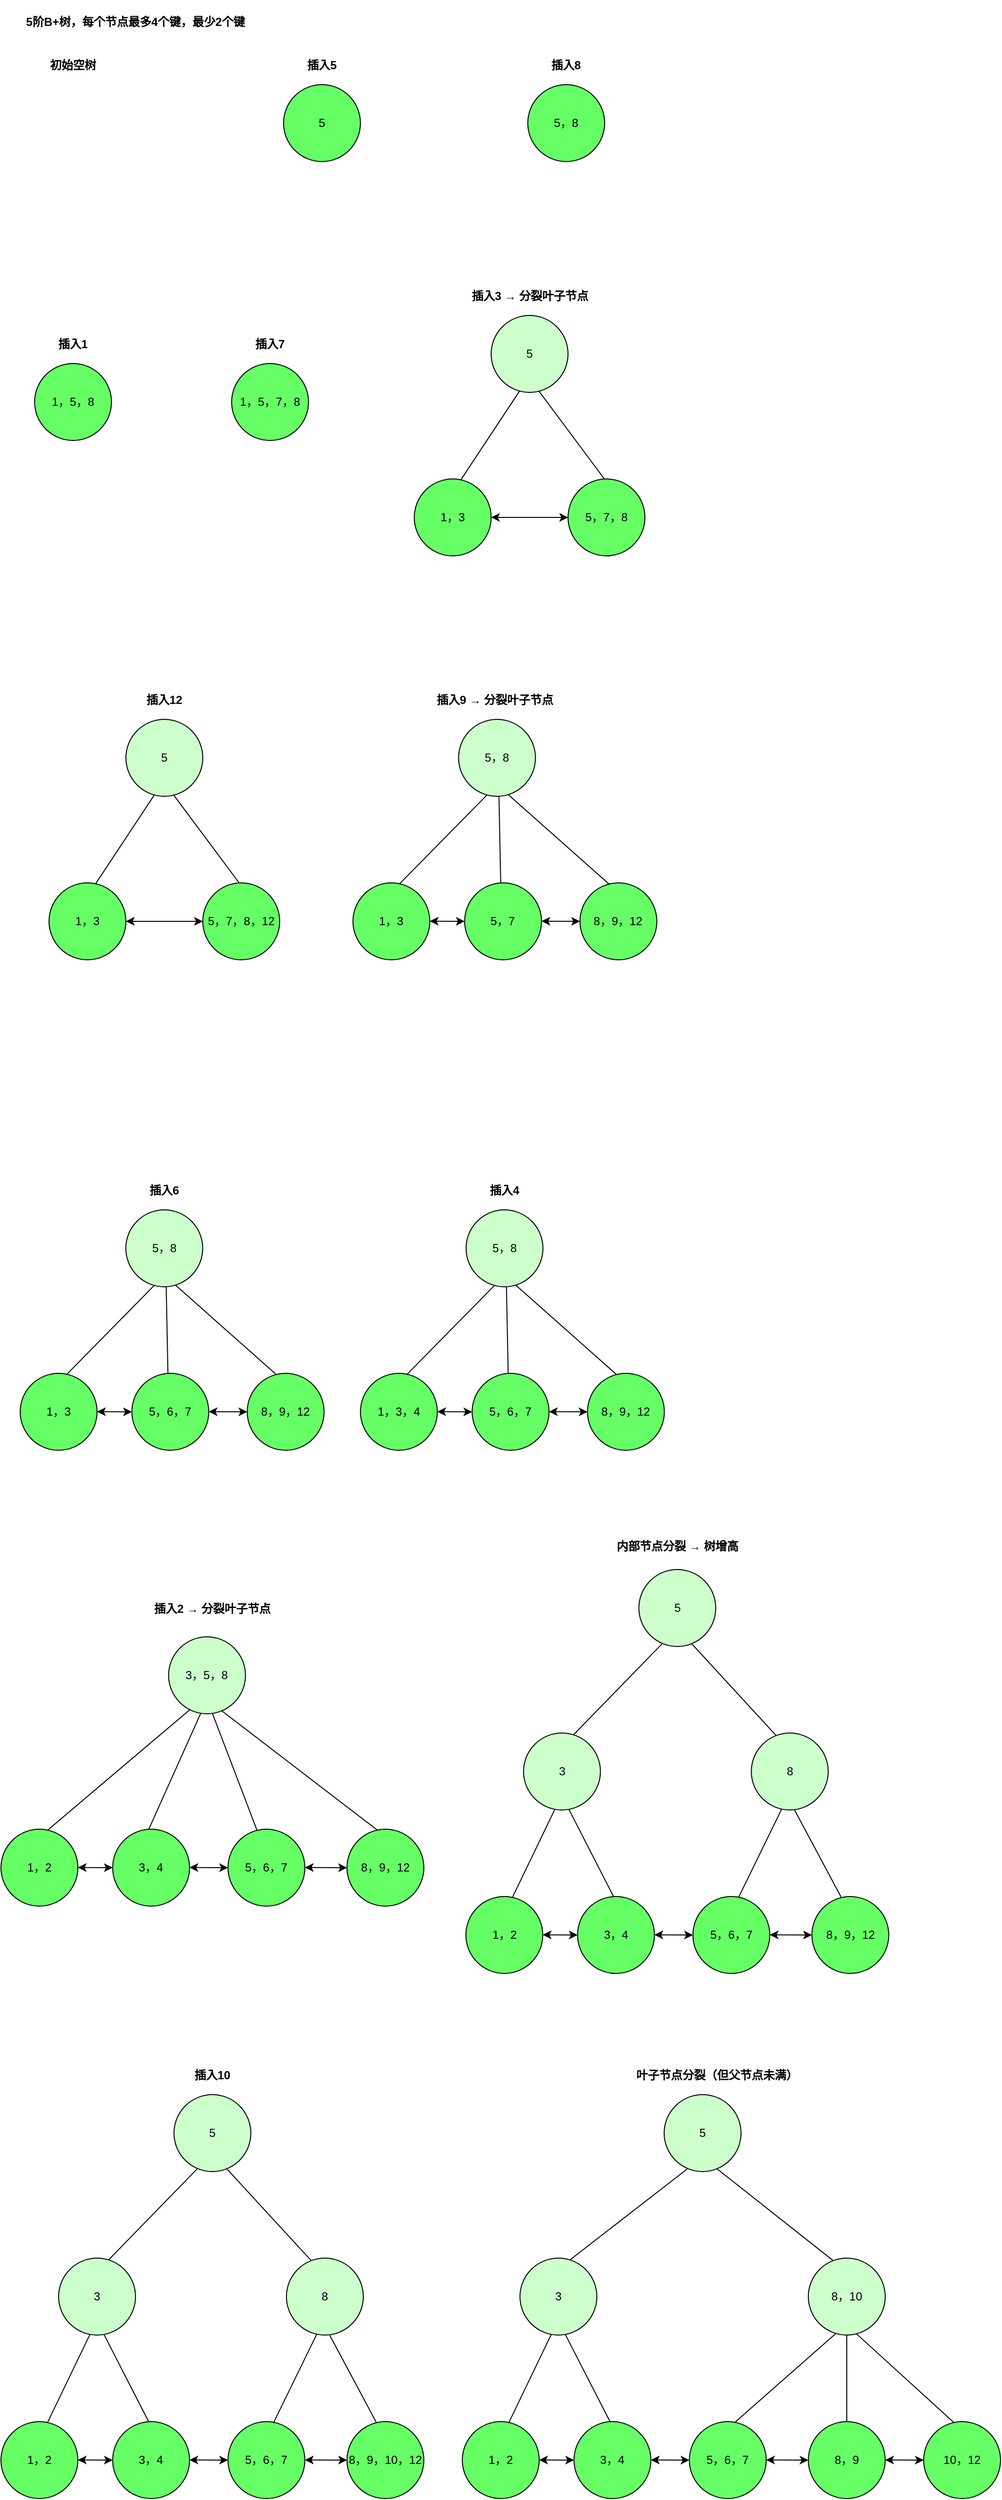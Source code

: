<mxfile version="28.0.6">
  <diagram name="第 1 页" id="fIbPTTzMzk3BGhx-KFtS">
    <mxGraphModel dx="1206" dy="526" grid="1" gridSize="10" guides="1" tooltips="1" connect="1" arrows="1" fold="1" page="1" pageScale="1" pageWidth="827" pageHeight="1169" math="0" shadow="0">
      <root>
        <mxCell id="0" />
        <mxCell id="1" parent="0" />
        <mxCell id="8vCnK32GKlkzvUL6mrDK-2" style="edgeStyle=orthogonalEdgeStyle;rounded=0;orthogonalLoop=1;jettySize=auto;html=1;exitX=0.5;exitY=1;exitDx=0;exitDy=0;" parent="1" edge="1">
          <mxGeometry relative="1" as="geometry">
            <mxPoint x="255.75" y="60" as="sourcePoint" />
            <mxPoint x="255.75" y="60" as="targetPoint" />
          </mxGeometry>
        </mxCell>
        <mxCell id="ps8bgpGyB-CreJivMz2w-1" value="&lt;b&gt;5阶B+树，每个节点最多4个键，最少2个键&lt;/b&gt;" style="text;strokeColor=none;align=center;fillColor=none;html=1;verticalAlign=middle;whiteSpace=wrap;rounded=0;" vertex="1" parent="1">
          <mxGeometry x="80" y="60" width="240" height="30" as="geometry" />
        </mxCell>
        <mxCell id="ps8bgpGyB-CreJivMz2w-24" value="1，5，7，8" style="ellipse;whiteSpace=wrap;html=1;aspect=fixed;fillColor=#66FF66;" vertex="1" parent="1">
          <mxGeometry x="300" y="430" width="80" height="80" as="geometry" />
        </mxCell>
        <mxCell id="ps8bgpGyB-CreJivMz2w-25" value="5" style="ellipse;whiteSpace=wrap;html=1;aspect=fixed;fillColor=#66FF66;" vertex="1" parent="1">
          <mxGeometry x="354" y="140" width="80" height="80" as="geometry" />
        </mxCell>
        <mxCell id="ps8bgpGyB-CreJivMz2w-26" value="5，8" style="ellipse;whiteSpace=wrap;html=1;aspect=fixed;fillColor=#66FF66;" vertex="1" parent="1">
          <mxGeometry x="608.11" y="140" width="80" height="80" as="geometry" />
        </mxCell>
        <mxCell id="ps8bgpGyB-CreJivMz2w-27" value="1，5，8" style="ellipse;whiteSpace=wrap;html=1;aspect=fixed;fillColor=#66FF66;" vertex="1" parent="1">
          <mxGeometry x="95" y="430" width="80" height="80" as="geometry" />
        </mxCell>
        <mxCell id="ps8bgpGyB-CreJivMz2w-36" value="" style="group" vertex="1" connectable="0" parent="1">
          <mxGeometry x="490" y="380" width="240" height="250" as="geometry" />
        </mxCell>
        <mxCell id="ps8bgpGyB-CreJivMz2w-30" value="5" style="ellipse;whiteSpace=wrap;html=1;aspect=fixed;fillColor=#CCFFCC;" vertex="1" parent="ps8bgpGyB-CreJivMz2w-36">
          <mxGeometry x="80" width="80" height="80" as="geometry" />
        </mxCell>
        <mxCell id="ps8bgpGyB-CreJivMz2w-31" value="1，3" style="ellipse;whiteSpace=wrap;html=1;aspect=fixed;fillColor=#66FF66;" vertex="1" parent="ps8bgpGyB-CreJivMz2w-36">
          <mxGeometry y="170" width="80" height="80" as="geometry" />
        </mxCell>
        <mxCell id="ps8bgpGyB-CreJivMz2w-32" value="5，7，8" style="ellipse;whiteSpace=wrap;html=1;aspect=fixed;fillColor=#66FF66;" vertex="1" parent="ps8bgpGyB-CreJivMz2w-36">
          <mxGeometry x="160" y="170" width="80" height="80" as="geometry" />
        </mxCell>
        <mxCell id="ps8bgpGyB-CreJivMz2w-33" value="" style="endArrow=none;html=1;rounded=0;entryX=0.37;entryY=0.982;entryDx=0;entryDy=0;entryPerimeter=0;exitX=0.604;exitY=0.015;exitDx=0;exitDy=0;exitPerimeter=0;" edge="1" parent="ps8bgpGyB-CreJivMz2w-36" source="ps8bgpGyB-CreJivMz2w-31" target="ps8bgpGyB-CreJivMz2w-30">
          <mxGeometry width="50" height="50" relative="1" as="geometry">
            <mxPoint x="70" y="170" as="sourcePoint" />
            <mxPoint x="118" y="78" as="targetPoint" />
          </mxGeometry>
        </mxCell>
        <mxCell id="ps8bgpGyB-CreJivMz2w-34" value="" style="endArrow=none;html=1;rounded=0;exitX=0.47;exitY=-0.003;exitDx=0;exitDy=0;entryX=0.619;entryY=0.98;entryDx=0;entryDy=0;entryPerimeter=0;exitPerimeter=0;" edge="1" parent="ps8bgpGyB-CreJivMz2w-36" source="ps8bgpGyB-CreJivMz2w-32" target="ps8bgpGyB-CreJivMz2w-30">
          <mxGeometry width="50" height="50" relative="1" as="geometry">
            <mxPoint x="190" y="169" as="sourcePoint" />
            <mxPoint x="140" y="80" as="targetPoint" />
          </mxGeometry>
        </mxCell>
        <mxCell id="ps8bgpGyB-CreJivMz2w-35" value="" style="endArrow=classic;startArrow=classic;html=1;rounded=0;exitX=1;exitY=0.5;exitDx=0;exitDy=0;entryX=0;entryY=0.5;entryDx=0;entryDy=0;" edge="1" parent="ps8bgpGyB-CreJivMz2w-36" source="ps8bgpGyB-CreJivMz2w-31" target="ps8bgpGyB-CreJivMz2w-32">
          <mxGeometry width="50" height="50" relative="1" as="geometry">
            <mxPoint x="100" y="210" as="sourcePoint" />
            <mxPoint x="150" y="210" as="targetPoint" />
          </mxGeometry>
        </mxCell>
        <mxCell id="ps8bgpGyB-CreJivMz2w-38" value="&lt;b&gt;插入3 → 分裂叶子节点&lt;/b&gt;" style="text;strokeColor=none;align=center;fillColor=none;html=1;verticalAlign=middle;whiteSpace=wrap;rounded=0;" vertex="1" parent="1">
          <mxGeometry x="543.7" y="350" width="132.59" height="20" as="geometry" />
        </mxCell>
        <mxCell id="ps8bgpGyB-CreJivMz2w-39" value="&lt;b&gt;插入7&lt;/b&gt;" style="text;strokeColor=none;align=center;fillColor=none;html=1;verticalAlign=middle;whiteSpace=wrap;rounded=0;" vertex="1" parent="1">
          <mxGeometry x="320" y="400" width="40" height="20" as="geometry" />
        </mxCell>
        <mxCell id="ps8bgpGyB-CreJivMz2w-40" value="&lt;b&gt;插入1&lt;/b&gt;" style="text;strokeColor=none;align=center;fillColor=none;html=1;verticalAlign=middle;whiteSpace=wrap;rounded=0;" vertex="1" parent="1">
          <mxGeometry x="115" y="400" width="40" height="20" as="geometry" />
        </mxCell>
        <mxCell id="ps8bgpGyB-CreJivMz2w-41" value="&lt;b&gt;插入8&lt;/b&gt;" style="text;strokeColor=none;align=center;fillColor=none;html=1;verticalAlign=middle;whiteSpace=wrap;rounded=0;" vertex="1" parent="1">
          <mxGeometry x="628.11" y="110" width="40" height="20" as="geometry" />
        </mxCell>
        <mxCell id="ps8bgpGyB-CreJivMz2w-42" value="&lt;b&gt;插入5&lt;/b&gt;" style="text;strokeColor=none;align=center;fillColor=none;html=1;verticalAlign=middle;whiteSpace=wrap;rounded=0;" vertex="1" parent="1">
          <mxGeometry x="374" y="110" width="40" height="20" as="geometry" />
        </mxCell>
        <mxCell id="ps8bgpGyB-CreJivMz2w-43" value="&lt;b&gt;初始空树&lt;/b&gt;" style="text;strokeColor=none;align=center;fillColor=none;html=1;verticalAlign=middle;whiteSpace=wrap;rounded=0;" vertex="1" parent="1">
          <mxGeometry x="110" y="110" width="50" height="20" as="geometry" />
        </mxCell>
        <mxCell id="ps8bgpGyB-CreJivMz2w-44" value="" style="group" vertex="1" connectable="0" parent="1">
          <mxGeometry x="110" y="800" width="240" height="250" as="geometry" />
        </mxCell>
        <mxCell id="ps8bgpGyB-CreJivMz2w-45" value="5" style="ellipse;whiteSpace=wrap;html=1;aspect=fixed;fillColor=#CCFFCC;" vertex="1" parent="ps8bgpGyB-CreJivMz2w-44">
          <mxGeometry x="80" width="80" height="80" as="geometry" />
        </mxCell>
        <mxCell id="ps8bgpGyB-CreJivMz2w-46" value="1，3" style="ellipse;whiteSpace=wrap;html=1;aspect=fixed;fillColor=#66FF66;" vertex="1" parent="ps8bgpGyB-CreJivMz2w-44">
          <mxGeometry y="170" width="80" height="80" as="geometry" />
        </mxCell>
        <mxCell id="ps8bgpGyB-CreJivMz2w-47" value="5，7，8，12" style="ellipse;whiteSpace=wrap;html=1;aspect=fixed;fillColor=#66FF66;" vertex="1" parent="ps8bgpGyB-CreJivMz2w-44">
          <mxGeometry x="160" y="170" width="80" height="80" as="geometry" />
        </mxCell>
        <mxCell id="ps8bgpGyB-CreJivMz2w-48" value="" style="endArrow=none;html=1;rounded=0;entryX=0.37;entryY=0.982;entryDx=0;entryDy=0;entryPerimeter=0;exitX=0.604;exitY=0.015;exitDx=0;exitDy=0;exitPerimeter=0;" edge="1" parent="ps8bgpGyB-CreJivMz2w-44" source="ps8bgpGyB-CreJivMz2w-46" target="ps8bgpGyB-CreJivMz2w-45">
          <mxGeometry width="50" height="50" relative="1" as="geometry">
            <mxPoint x="70" y="170" as="sourcePoint" />
            <mxPoint x="118" y="78" as="targetPoint" />
          </mxGeometry>
        </mxCell>
        <mxCell id="ps8bgpGyB-CreJivMz2w-49" value="" style="endArrow=none;html=1;rounded=0;exitX=0.47;exitY=-0.003;exitDx=0;exitDy=0;entryX=0.619;entryY=0.98;entryDx=0;entryDy=0;entryPerimeter=0;exitPerimeter=0;" edge="1" parent="ps8bgpGyB-CreJivMz2w-44" source="ps8bgpGyB-CreJivMz2w-47" target="ps8bgpGyB-CreJivMz2w-45">
          <mxGeometry width="50" height="50" relative="1" as="geometry">
            <mxPoint x="190" y="169" as="sourcePoint" />
            <mxPoint x="140" y="80" as="targetPoint" />
          </mxGeometry>
        </mxCell>
        <mxCell id="ps8bgpGyB-CreJivMz2w-50" value="" style="endArrow=classic;startArrow=classic;html=1;rounded=0;exitX=1;exitY=0.5;exitDx=0;exitDy=0;entryX=0;entryY=0.5;entryDx=0;entryDy=0;" edge="1" parent="ps8bgpGyB-CreJivMz2w-44" source="ps8bgpGyB-CreJivMz2w-46" target="ps8bgpGyB-CreJivMz2w-47">
          <mxGeometry width="50" height="50" relative="1" as="geometry">
            <mxPoint x="100" y="210" as="sourcePoint" />
            <mxPoint x="150" y="210" as="targetPoint" />
          </mxGeometry>
        </mxCell>
        <mxCell id="ps8bgpGyB-CreJivMz2w-51" value="&lt;b&gt;插入9 → 分裂叶子节点&lt;/b&gt;" style="text;strokeColor=none;align=center;fillColor=none;html=1;verticalAlign=middle;whiteSpace=wrap;rounded=0;" vertex="1" parent="1">
          <mxGeometry x="510" y="770" width="127.59" height="20" as="geometry" />
        </mxCell>
        <mxCell id="ps8bgpGyB-CreJivMz2w-52" value="&lt;b&gt;插入12&lt;/b&gt;" style="text;strokeColor=none;align=center;fillColor=none;html=1;verticalAlign=middle;whiteSpace=wrap;rounded=0;" vertex="1" parent="1">
          <mxGeometry x="205" y="770" width="50" height="20" as="geometry" />
        </mxCell>
        <mxCell id="ps8bgpGyB-CreJivMz2w-64" value="" style="group" vertex="1" connectable="0" parent="1">
          <mxGeometry x="426.21" y="800" width="316.21" height="250" as="geometry" />
        </mxCell>
        <mxCell id="ps8bgpGyB-CreJivMz2w-54" value="5，8" style="ellipse;whiteSpace=wrap;html=1;aspect=fixed;fillColor=#CCFFCC;" vertex="1" parent="ps8bgpGyB-CreJivMz2w-64">
          <mxGeometry x="109.91" width="80" height="80" as="geometry" />
        </mxCell>
        <mxCell id="ps8bgpGyB-CreJivMz2w-55" value="1，3" style="ellipse;whiteSpace=wrap;html=1;aspect=fixed;fillColor=#66FF66;" vertex="1" parent="ps8bgpGyB-CreJivMz2w-64">
          <mxGeometry y="170" width="80" height="80" as="geometry" />
        </mxCell>
        <mxCell id="ps8bgpGyB-CreJivMz2w-56" value="5，7" style="ellipse;whiteSpace=wrap;html=1;aspect=fixed;fillColor=#66FF66;" vertex="1" parent="ps8bgpGyB-CreJivMz2w-64">
          <mxGeometry x="116.21" y="170" width="80" height="80" as="geometry" />
        </mxCell>
        <mxCell id="ps8bgpGyB-CreJivMz2w-57" value="" style="endArrow=none;html=1;rounded=0;entryX=0.37;entryY=0.982;entryDx=0;entryDy=0;entryPerimeter=0;exitX=0.604;exitY=0.015;exitDx=0;exitDy=0;exitPerimeter=0;" edge="1" parent="ps8bgpGyB-CreJivMz2w-64" source="ps8bgpGyB-CreJivMz2w-55" target="ps8bgpGyB-CreJivMz2w-54">
          <mxGeometry width="50" height="50" relative="1" as="geometry">
            <mxPoint x="28.62" y="170" as="sourcePoint" />
            <mxPoint x="76.62" y="78" as="targetPoint" />
          </mxGeometry>
        </mxCell>
        <mxCell id="ps8bgpGyB-CreJivMz2w-58" value="" style="endArrow=none;html=1;rounded=0;exitX=0.469;exitY=0.002;exitDx=0;exitDy=0;entryX=0.525;entryY=0.995;entryDx=0;entryDy=0;entryPerimeter=0;exitPerimeter=0;" edge="1" parent="ps8bgpGyB-CreJivMz2w-64" source="ps8bgpGyB-CreJivMz2w-56" target="ps8bgpGyB-CreJivMz2w-54">
          <mxGeometry width="50" height="50" relative="1" as="geometry">
            <mxPoint x="148.62" y="169" as="sourcePoint" />
            <mxPoint x="98.62" y="80" as="targetPoint" />
          </mxGeometry>
        </mxCell>
        <mxCell id="ps8bgpGyB-CreJivMz2w-59" value="" style="endArrow=classic;startArrow=classic;html=1;rounded=0;exitX=1;exitY=0.5;exitDx=0;exitDy=0;" edge="1" parent="ps8bgpGyB-CreJivMz2w-64">
          <mxGeometry width="50" height="50" relative="1" as="geometry">
            <mxPoint x="80.0" y="209.83" as="sourcePoint" />
            <mxPoint x="116.21" y="210" as="targetPoint" />
          </mxGeometry>
        </mxCell>
        <mxCell id="ps8bgpGyB-CreJivMz2w-60" value="8，9，12" style="ellipse;whiteSpace=wrap;html=1;aspect=fixed;fillColor=#66FF66;" vertex="1" parent="ps8bgpGyB-CreJivMz2w-64">
          <mxGeometry x="236.21" y="170" width="80" height="80" as="geometry" />
        </mxCell>
        <mxCell id="ps8bgpGyB-CreJivMz2w-62" value="" style="endArrow=none;html=1;rounded=0;entryX=0.646;entryY=0.978;entryDx=0;entryDy=0;entryPerimeter=0;exitX=0.378;exitY=0.016;exitDx=0;exitDy=0;exitPerimeter=0;" edge="1" parent="ps8bgpGyB-CreJivMz2w-64" source="ps8bgpGyB-CreJivMz2w-60" target="ps8bgpGyB-CreJivMz2w-54">
          <mxGeometry width="50" height="50" relative="1" as="geometry">
            <mxPoint x="266.21" y="170" as="sourcePoint" />
            <mxPoint x="169.91" y="60" as="targetPoint" />
          </mxGeometry>
        </mxCell>
        <mxCell id="ps8bgpGyB-CreJivMz2w-63" value="" style="endArrow=classic;startArrow=classic;html=1;rounded=0;exitX=1;exitY=0.5;exitDx=0;exitDy=0;entryX=0;entryY=0.5;entryDx=0;entryDy=0;" edge="1" parent="ps8bgpGyB-CreJivMz2w-64" target="ps8bgpGyB-CreJivMz2w-60">
          <mxGeometry width="50" height="50" relative="1" as="geometry">
            <mxPoint x="196.21" y="209.83" as="sourcePoint" />
            <mxPoint x="232.42" y="210" as="targetPoint" />
          </mxGeometry>
        </mxCell>
        <mxCell id="ps8bgpGyB-CreJivMz2w-65" value="" style="group" vertex="1" connectable="0" parent="1">
          <mxGeometry x="80" y="1310" width="316.21" height="250" as="geometry" />
        </mxCell>
        <mxCell id="ps8bgpGyB-CreJivMz2w-66" value="5，8" style="ellipse;whiteSpace=wrap;html=1;aspect=fixed;fillColor=#CCFFCC;" vertex="1" parent="ps8bgpGyB-CreJivMz2w-65">
          <mxGeometry x="109.91" width="80" height="80" as="geometry" />
        </mxCell>
        <mxCell id="ps8bgpGyB-CreJivMz2w-67" value="1，3" style="ellipse;whiteSpace=wrap;html=1;aspect=fixed;fillColor=#66FF66;" vertex="1" parent="ps8bgpGyB-CreJivMz2w-65">
          <mxGeometry y="170" width="80" height="80" as="geometry" />
        </mxCell>
        <mxCell id="ps8bgpGyB-CreJivMz2w-68" value="5，6，7" style="ellipse;whiteSpace=wrap;html=1;aspect=fixed;fillColor=#66FF66;" vertex="1" parent="ps8bgpGyB-CreJivMz2w-65">
          <mxGeometry x="116.21" y="170" width="80" height="80" as="geometry" />
        </mxCell>
        <mxCell id="ps8bgpGyB-CreJivMz2w-69" value="" style="endArrow=none;html=1;rounded=0;entryX=0.37;entryY=0.982;entryDx=0;entryDy=0;entryPerimeter=0;exitX=0.604;exitY=0.015;exitDx=0;exitDy=0;exitPerimeter=0;" edge="1" parent="ps8bgpGyB-CreJivMz2w-65" source="ps8bgpGyB-CreJivMz2w-67" target="ps8bgpGyB-CreJivMz2w-66">
          <mxGeometry width="50" height="50" relative="1" as="geometry">
            <mxPoint x="28.62" y="170" as="sourcePoint" />
            <mxPoint x="76.62" y="78" as="targetPoint" />
          </mxGeometry>
        </mxCell>
        <mxCell id="ps8bgpGyB-CreJivMz2w-70" value="" style="endArrow=none;html=1;rounded=0;exitX=0.469;exitY=0.002;exitDx=0;exitDy=0;entryX=0.525;entryY=0.995;entryDx=0;entryDy=0;entryPerimeter=0;exitPerimeter=0;" edge="1" parent="ps8bgpGyB-CreJivMz2w-65" source="ps8bgpGyB-CreJivMz2w-68" target="ps8bgpGyB-CreJivMz2w-66">
          <mxGeometry width="50" height="50" relative="1" as="geometry">
            <mxPoint x="148.62" y="169" as="sourcePoint" />
            <mxPoint x="98.62" y="80" as="targetPoint" />
          </mxGeometry>
        </mxCell>
        <mxCell id="ps8bgpGyB-CreJivMz2w-71" value="" style="endArrow=classic;startArrow=classic;html=1;rounded=0;exitX=1;exitY=0.5;exitDx=0;exitDy=0;" edge="1" parent="ps8bgpGyB-CreJivMz2w-65">
          <mxGeometry width="50" height="50" relative="1" as="geometry">
            <mxPoint x="80.0" y="209.83" as="sourcePoint" />
            <mxPoint x="116.21" y="210" as="targetPoint" />
          </mxGeometry>
        </mxCell>
        <mxCell id="ps8bgpGyB-CreJivMz2w-72" value="8，9，12" style="ellipse;whiteSpace=wrap;html=1;aspect=fixed;fillColor=#66FF66;" vertex="1" parent="ps8bgpGyB-CreJivMz2w-65">
          <mxGeometry x="236.21" y="170" width="80" height="80" as="geometry" />
        </mxCell>
        <mxCell id="ps8bgpGyB-CreJivMz2w-73" value="" style="endArrow=none;html=1;rounded=0;entryX=0.646;entryY=0.978;entryDx=0;entryDy=0;entryPerimeter=0;exitX=0.378;exitY=0.016;exitDx=0;exitDy=0;exitPerimeter=0;" edge="1" parent="ps8bgpGyB-CreJivMz2w-65" source="ps8bgpGyB-CreJivMz2w-72" target="ps8bgpGyB-CreJivMz2w-66">
          <mxGeometry width="50" height="50" relative="1" as="geometry">
            <mxPoint x="266.21" y="170" as="sourcePoint" />
            <mxPoint x="169.91" y="60" as="targetPoint" />
          </mxGeometry>
        </mxCell>
        <mxCell id="ps8bgpGyB-CreJivMz2w-74" value="" style="endArrow=classic;startArrow=classic;html=1;rounded=0;exitX=1;exitY=0.5;exitDx=0;exitDy=0;entryX=0;entryY=0.5;entryDx=0;entryDy=0;" edge="1" parent="ps8bgpGyB-CreJivMz2w-65" target="ps8bgpGyB-CreJivMz2w-72">
          <mxGeometry width="50" height="50" relative="1" as="geometry">
            <mxPoint x="196.21" y="209.83" as="sourcePoint" />
            <mxPoint x="232.42" y="210" as="targetPoint" />
          </mxGeometry>
        </mxCell>
        <mxCell id="ps8bgpGyB-CreJivMz2w-75" value="&lt;b&gt;插入6&lt;/b&gt;" style="text;strokeColor=none;align=center;fillColor=none;html=1;verticalAlign=middle;whiteSpace=wrap;rounded=0;" vertex="1" parent="1">
          <mxGeometry x="205" y="1280" width="50" height="20" as="geometry" />
        </mxCell>
        <mxCell id="ps8bgpGyB-CreJivMz2w-76" value="&lt;b&gt;插入4&lt;/b&gt;" style="text;strokeColor=none;align=center;fillColor=none;html=1;verticalAlign=middle;whiteSpace=wrap;rounded=0;" vertex="1" parent="1">
          <mxGeometry x="564.32" y="1280" width="40" height="20" as="geometry" />
        </mxCell>
        <mxCell id="ps8bgpGyB-CreJivMz2w-77" value="" style="group" vertex="1" connectable="0" parent="1">
          <mxGeometry x="434" y="1310" width="316.21" height="250" as="geometry" />
        </mxCell>
        <mxCell id="ps8bgpGyB-CreJivMz2w-78" value="5，8" style="ellipse;whiteSpace=wrap;html=1;aspect=fixed;fillColor=#CCFFCC;" vertex="1" parent="ps8bgpGyB-CreJivMz2w-77">
          <mxGeometry x="109.91" width="80" height="80" as="geometry" />
        </mxCell>
        <mxCell id="ps8bgpGyB-CreJivMz2w-79" value="1，3，4" style="ellipse;whiteSpace=wrap;html=1;aspect=fixed;fillColor=#66FF66;" vertex="1" parent="ps8bgpGyB-CreJivMz2w-77">
          <mxGeometry y="170" width="80" height="80" as="geometry" />
        </mxCell>
        <mxCell id="ps8bgpGyB-CreJivMz2w-80" value="5，6，7" style="ellipse;whiteSpace=wrap;html=1;aspect=fixed;fillColor=#66FF66;" vertex="1" parent="ps8bgpGyB-CreJivMz2w-77">
          <mxGeometry x="116.21" y="170" width="80" height="80" as="geometry" />
        </mxCell>
        <mxCell id="ps8bgpGyB-CreJivMz2w-81" value="" style="endArrow=none;html=1;rounded=0;entryX=0.37;entryY=0.982;entryDx=0;entryDy=0;entryPerimeter=0;exitX=0.604;exitY=0.015;exitDx=0;exitDy=0;exitPerimeter=0;" edge="1" parent="ps8bgpGyB-CreJivMz2w-77" source="ps8bgpGyB-CreJivMz2w-79" target="ps8bgpGyB-CreJivMz2w-78">
          <mxGeometry width="50" height="50" relative="1" as="geometry">
            <mxPoint x="28.62" y="170" as="sourcePoint" />
            <mxPoint x="76.62" y="78" as="targetPoint" />
          </mxGeometry>
        </mxCell>
        <mxCell id="ps8bgpGyB-CreJivMz2w-82" value="" style="endArrow=none;html=1;rounded=0;exitX=0.469;exitY=0.002;exitDx=0;exitDy=0;entryX=0.525;entryY=0.995;entryDx=0;entryDy=0;entryPerimeter=0;exitPerimeter=0;" edge="1" parent="ps8bgpGyB-CreJivMz2w-77" source="ps8bgpGyB-CreJivMz2w-80" target="ps8bgpGyB-CreJivMz2w-78">
          <mxGeometry width="50" height="50" relative="1" as="geometry">
            <mxPoint x="148.62" y="169" as="sourcePoint" />
            <mxPoint x="98.62" y="80" as="targetPoint" />
          </mxGeometry>
        </mxCell>
        <mxCell id="ps8bgpGyB-CreJivMz2w-83" value="" style="endArrow=classic;startArrow=classic;html=1;rounded=0;exitX=1;exitY=0.5;exitDx=0;exitDy=0;" edge="1" parent="ps8bgpGyB-CreJivMz2w-77">
          <mxGeometry width="50" height="50" relative="1" as="geometry">
            <mxPoint x="80.0" y="209.83" as="sourcePoint" />
            <mxPoint x="116.21" y="210" as="targetPoint" />
          </mxGeometry>
        </mxCell>
        <mxCell id="ps8bgpGyB-CreJivMz2w-84" value="8，9，12" style="ellipse;whiteSpace=wrap;html=1;aspect=fixed;fillColor=#66FF66;" vertex="1" parent="ps8bgpGyB-CreJivMz2w-77">
          <mxGeometry x="236.21" y="170" width="80" height="80" as="geometry" />
        </mxCell>
        <mxCell id="ps8bgpGyB-CreJivMz2w-85" value="" style="endArrow=none;html=1;rounded=0;entryX=0.646;entryY=0.978;entryDx=0;entryDy=0;entryPerimeter=0;exitX=0.378;exitY=0.016;exitDx=0;exitDy=0;exitPerimeter=0;" edge="1" parent="ps8bgpGyB-CreJivMz2w-77" source="ps8bgpGyB-CreJivMz2w-84" target="ps8bgpGyB-CreJivMz2w-78">
          <mxGeometry width="50" height="50" relative="1" as="geometry">
            <mxPoint x="266.21" y="170" as="sourcePoint" />
            <mxPoint x="169.91" y="60" as="targetPoint" />
          </mxGeometry>
        </mxCell>
        <mxCell id="ps8bgpGyB-CreJivMz2w-86" value="" style="endArrow=classic;startArrow=classic;html=1;rounded=0;exitX=1;exitY=0.5;exitDx=0;exitDy=0;entryX=0;entryY=0.5;entryDx=0;entryDy=0;" edge="1" parent="ps8bgpGyB-CreJivMz2w-77" target="ps8bgpGyB-CreJivMz2w-84">
          <mxGeometry width="50" height="50" relative="1" as="geometry">
            <mxPoint x="196.21" y="209.83" as="sourcePoint" />
            <mxPoint x="232.42" y="210" as="targetPoint" />
          </mxGeometry>
        </mxCell>
        <mxCell id="ps8bgpGyB-CreJivMz2w-87" value="&lt;b&gt;插入2 → 分裂叶子节点&lt;/b&gt;" style="text;strokeColor=none;align=center;fillColor=none;html=1;verticalAlign=middle;whiteSpace=wrap;rounded=0;" vertex="1" parent="1">
          <mxGeometry x="215" y="1710" width="130" height="30" as="geometry" />
        </mxCell>
        <mxCell id="ps8bgpGyB-CreJivMz2w-102" value="" style="group" vertex="1" connectable="0" parent="1">
          <mxGeometry x="60" y="1754" width="440" height="280" as="geometry" />
        </mxCell>
        <mxCell id="ps8bgpGyB-CreJivMz2w-89" value="3，5，8" style="ellipse;whiteSpace=wrap;html=1;aspect=fixed;fillColor=#CCFFCC;" vertex="1" parent="ps8bgpGyB-CreJivMz2w-102">
          <mxGeometry x="174.4" width="80" height="80" as="geometry" />
        </mxCell>
        <mxCell id="ps8bgpGyB-CreJivMz2w-90" value="1，2" style="ellipse;whiteSpace=wrap;html=1;aspect=fixed;fillColor=#66FF66;" vertex="1" parent="ps8bgpGyB-CreJivMz2w-102">
          <mxGeometry y="200" width="80" height="80" as="geometry" />
        </mxCell>
        <mxCell id="ps8bgpGyB-CreJivMz2w-91" value="3，4" style="ellipse;whiteSpace=wrap;html=1;aspect=fixed;fillColor=#66FF66;" vertex="1" parent="ps8bgpGyB-CreJivMz2w-102">
          <mxGeometry x="116.21" y="200" width="80" height="80" as="geometry" />
        </mxCell>
        <mxCell id="ps8bgpGyB-CreJivMz2w-92" value="" style="endArrow=none;html=1;rounded=0;entryX=0.275;entryY=0.948;entryDx=0;entryDy=0;entryPerimeter=0;exitX=0.604;exitY=0.015;exitDx=0;exitDy=0;exitPerimeter=0;" edge="1" parent="ps8bgpGyB-CreJivMz2w-102" source="ps8bgpGyB-CreJivMz2w-90" target="ps8bgpGyB-CreJivMz2w-89">
          <mxGeometry width="50" height="50" relative="1" as="geometry">
            <mxPoint x="28.62" y="200" as="sourcePoint" />
            <mxPoint x="76.62" y="108" as="targetPoint" />
          </mxGeometry>
        </mxCell>
        <mxCell id="ps8bgpGyB-CreJivMz2w-93" value="" style="endArrow=none;html=1;rounded=0;exitX=0.469;exitY=0.002;exitDx=0;exitDy=0;exitPerimeter=0;entryX=0.42;entryY=0.99;entryDx=0;entryDy=0;entryPerimeter=0;" edge="1" parent="ps8bgpGyB-CreJivMz2w-102" source="ps8bgpGyB-CreJivMz2w-91" target="ps8bgpGyB-CreJivMz2w-89">
          <mxGeometry width="50" height="50" relative="1" as="geometry">
            <mxPoint x="148.62" y="199" as="sourcePoint" />
            <mxPoint x="208" y="109" as="targetPoint" />
          </mxGeometry>
        </mxCell>
        <mxCell id="ps8bgpGyB-CreJivMz2w-94" value="" style="endArrow=classic;startArrow=classic;html=1;rounded=0;exitX=1;exitY=0.5;exitDx=0;exitDy=0;" edge="1" parent="ps8bgpGyB-CreJivMz2w-102">
          <mxGeometry width="50" height="50" relative="1" as="geometry">
            <mxPoint x="80.0" y="239.83" as="sourcePoint" />
            <mxPoint x="116.21" y="240" as="targetPoint" />
          </mxGeometry>
        </mxCell>
        <mxCell id="ps8bgpGyB-CreJivMz2w-95" value="5，6，7" style="ellipse;whiteSpace=wrap;html=1;aspect=fixed;fillColor=#66FF66;" vertex="1" parent="ps8bgpGyB-CreJivMz2w-102">
          <mxGeometry x="236.21" y="200" width="80" height="80" as="geometry" />
        </mxCell>
        <mxCell id="ps8bgpGyB-CreJivMz2w-96" value="" style="endArrow=none;html=1;rounded=0;entryX=0.571;entryY=0.997;entryDx=0;entryDy=0;entryPerimeter=0;exitX=0.378;exitY=0.016;exitDx=0;exitDy=0;exitPerimeter=0;" edge="1" parent="ps8bgpGyB-CreJivMz2w-102" source="ps8bgpGyB-CreJivMz2w-95" target="ps8bgpGyB-CreJivMz2w-89">
          <mxGeometry width="50" height="50" relative="1" as="geometry">
            <mxPoint x="266.21" y="200" as="sourcePoint" />
            <mxPoint x="169.91" y="90" as="targetPoint" />
          </mxGeometry>
        </mxCell>
        <mxCell id="ps8bgpGyB-CreJivMz2w-97" value="" style="endArrow=classic;startArrow=classic;html=1;rounded=0;exitX=1;exitY=0.5;exitDx=0;exitDy=0;entryX=0;entryY=0.5;entryDx=0;entryDy=0;" edge="1" parent="ps8bgpGyB-CreJivMz2w-102" target="ps8bgpGyB-CreJivMz2w-95">
          <mxGeometry width="50" height="50" relative="1" as="geometry">
            <mxPoint x="196.21" y="239.83" as="sourcePoint" />
            <mxPoint x="232.42" y="240" as="targetPoint" />
          </mxGeometry>
        </mxCell>
        <mxCell id="ps8bgpGyB-CreJivMz2w-98" value="8，9，12" style="ellipse;whiteSpace=wrap;html=1;aspect=fixed;fillColor=#66FF66;" vertex="1" parent="ps8bgpGyB-CreJivMz2w-102">
          <mxGeometry x="360" y="200" width="80" height="80" as="geometry" />
        </mxCell>
        <mxCell id="ps8bgpGyB-CreJivMz2w-99" value="" style="endArrow=classic;startArrow=classic;html=1;rounded=0;exitX=1;exitY=0.5;exitDx=0;exitDy=0;entryX=0;entryY=0.5;entryDx=0;entryDy=0;" edge="1" parent="ps8bgpGyB-CreJivMz2w-102" target="ps8bgpGyB-CreJivMz2w-98">
          <mxGeometry width="50" height="50" relative="1" as="geometry">
            <mxPoint x="316.21" y="239.83" as="sourcePoint" />
            <mxPoint x="356" y="240" as="targetPoint" />
          </mxGeometry>
        </mxCell>
        <mxCell id="ps8bgpGyB-CreJivMz2w-101" value="" style="endArrow=none;html=1;rounded=0;entryX=0.695;entryY=0.964;entryDx=0;entryDy=0;entryPerimeter=0;exitX=0.394;exitY=0.011;exitDx=0;exitDy=0;exitPerimeter=0;" edge="1" parent="ps8bgpGyB-CreJivMz2w-102" source="ps8bgpGyB-CreJivMz2w-98" target="ps8bgpGyB-CreJivMz2w-89">
          <mxGeometry width="50" height="50" relative="1" as="geometry">
            <mxPoint x="340.21" y="200" as="sourcePoint" />
            <mxPoint x="236.21" y="107" as="targetPoint" />
          </mxGeometry>
        </mxCell>
        <mxCell id="ps8bgpGyB-CreJivMz2w-103" value="&lt;b&gt;内部节点分裂 → 树增高&lt;/b&gt;" style="text;strokeColor=none;align=center;fillColor=none;html=1;verticalAlign=middle;whiteSpace=wrap;rounded=0;" vertex="1" parent="1">
          <mxGeometry x="698.7" y="1650" width="130" height="20" as="geometry" />
        </mxCell>
        <mxCell id="ps8bgpGyB-CreJivMz2w-133" value="" style="group" vertex="1" connectable="0" parent="1">
          <mxGeometry x="543.7" y="1684" width="440" height="420" as="geometry" />
        </mxCell>
        <mxCell id="ps8bgpGyB-CreJivMz2w-115" value="3" style="ellipse;whiteSpace=wrap;html=1;aspect=fixed;fillColor=#CCFFCC;" vertex="1" parent="ps8bgpGyB-CreJivMz2w-133">
          <mxGeometry x="60" y="170" width="80" height="80" as="geometry" />
        </mxCell>
        <mxCell id="ps8bgpGyB-CreJivMz2w-116" value="1，2" style="ellipse;whiteSpace=wrap;html=1;aspect=fixed;fillColor=#66FF66;" vertex="1" parent="ps8bgpGyB-CreJivMz2w-133">
          <mxGeometry y="340" width="80" height="80" as="geometry" />
        </mxCell>
        <mxCell id="ps8bgpGyB-CreJivMz2w-117" value="3，4" style="ellipse;whiteSpace=wrap;html=1;aspect=fixed;fillColor=#66FF66;" vertex="1" parent="ps8bgpGyB-CreJivMz2w-133">
          <mxGeometry x="116.21" y="340" width="80" height="80" as="geometry" />
        </mxCell>
        <mxCell id="ps8bgpGyB-CreJivMz2w-118" value="" style="endArrow=none;html=1;rounded=0;entryX=0.408;entryY=0.99;entryDx=0;entryDy=0;entryPerimeter=0;exitX=0.604;exitY=0.015;exitDx=0;exitDy=0;exitPerimeter=0;" edge="1" parent="ps8bgpGyB-CreJivMz2w-133" source="ps8bgpGyB-CreJivMz2w-116" target="ps8bgpGyB-CreJivMz2w-115">
          <mxGeometry width="50" height="50" relative="1" as="geometry">
            <mxPoint x="28.62" y="340" as="sourcePoint" />
            <mxPoint x="76.62" y="248" as="targetPoint" />
          </mxGeometry>
        </mxCell>
        <mxCell id="ps8bgpGyB-CreJivMz2w-119" value="" style="endArrow=none;html=1;rounded=0;exitX=0.469;exitY=0.002;exitDx=0;exitDy=0;exitPerimeter=0;entryX=0.59;entryY=0.993;entryDx=0;entryDy=0;entryPerimeter=0;" edge="1" parent="ps8bgpGyB-CreJivMz2w-133" source="ps8bgpGyB-CreJivMz2w-117" target="ps8bgpGyB-CreJivMz2w-115">
          <mxGeometry width="50" height="50" relative="1" as="geometry">
            <mxPoint x="148.62" y="339" as="sourcePoint" />
            <mxPoint x="208" y="249" as="targetPoint" />
          </mxGeometry>
        </mxCell>
        <mxCell id="ps8bgpGyB-CreJivMz2w-120" value="" style="endArrow=classic;startArrow=classic;html=1;rounded=0;exitX=1;exitY=0.5;exitDx=0;exitDy=0;" edge="1" parent="ps8bgpGyB-CreJivMz2w-133">
          <mxGeometry width="50" height="50" relative="1" as="geometry">
            <mxPoint x="80.0" y="379.83" as="sourcePoint" />
            <mxPoint x="116.21" y="380" as="targetPoint" />
          </mxGeometry>
        </mxCell>
        <mxCell id="ps8bgpGyB-CreJivMz2w-121" value="5，6，7" style="ellipse;whiteSpace=wrap;html=1;aspect=fixed;fillColor=#66FF66;" vertex="1" parent="ps8bgpGyB-CreJivMz2w-133">
          <mxGeometry x="236.21" y="340" width="80" height="80" as="geometry" />
        </mxCell>
        <mxCell id="ps8bgpGyB-CreJivMz2w-123" value="" style="endArrow=classic;startArrow=classic;html=1;rounded=0;exitX=1;exitY=0.5;exitDx=0;exitDy=0;entryX=0;entryY=0.5;entryDx=0;entryDy=0;" edge="1" parent="ps8bgpGyB-CreJivMz2w-133" target="ps8bgpGyB-CreJivMz2w-121">
          <mxGeometry width="50" height="50" relative="1" as="geometry">
            <mxPoint x="196.21" y="379.83" as="sourcePoint" />
            <mxPoint x="232.42" y="380" as="targetPoint" />
          </mxGeometry>
        </mxCell>
        <mxCell id="ps8bgpGyB-CreJivMz2w-124" value="8，9，12" style="ellipse;whiteSpace=wrap;html=1;aspect=fixed;fillColor=#66FF66;" vertex="1" parent="ps8bgpGyB-CreJivMz2w-133">
          <mxGeometry x="360" y="340" width="80" height="80" as="geometry" />
        </mxCell>
        <mxCell id="ps8bgpGyB-CreJivMz2w-125" value="" style="endArrow=classic;startArrow=classic;html=1;rounded=0;exitX=1;exitY=0.5;exitDx=0;exitDy=0;entryX=0;entryY=0.5;entryDx=0;entryDy=0;" edge="1" parent="ps8bgpGyB-CreJivMz2w-133" target="ps8bgpGyB-CreJivMz2w-124">
          <mxGeometry width="50" height="50" relative="1" as="geometry">
            <mxPoint x="316.21" y="379.83" as="sourcePoint" />
            <mxPoint x="356" y="380" as="targetPoint" />
          </mxGeometry>
        </mxCell>
        <mxCell id="ps8bgpGyB-CreJivMz2w-127" value="8" style="ellipse;whiteSpace=wrap;html=1;aspect=fixed;fillColor=#CCFFCC;" vertex="1" parent="ps8bgpGyB-CreJivMz2w-133">
          <mxGeometry x="297" y="170" width="80" height="80" as="geometry" />
        </mxCell>
        <mxCell id="ps8bgpGyB-CreJivMz2w-128" value="5" style="ellipse;whiteSpace=wrap;html=1;aspect=fixed;fillColor=#CCFFCC;" vertex="1" parent="ps8bgpGyB-CreJivMz2w-133">
          <mxGeometry x="180" width="80" height="80" as="geometry" />
        </mxCell>
        <mxCell id="ps8bgpGyB-CreJivMz2w-129" value="" style="endArrow=none;html=1;rounded=0;entryX=0.394;entryY=0.99;entryDx=0;entryDy=0;entryPerimeter=0;exitX=0.596;exitY=0.007;exitDx=0;exitDy=0;exitPerimeter=0;" edge="1" parent="ps8bgpGyB-CreJivMz2w-133" source="ps8bgpGyB-CreJivMz2w-121" target="ps8bgpGyB-CreJivMz2w-127">
          <mxGeometry width="50" height="50" relative="1" as="geometry">
            <mxPoint x="280" y="330" as="sourcePoint" />
            <mxPoint x="325" y="248" as="targetPoint" />
          </mxGeometry>
        </mxCell>
        <mxCell id="ps8bgpGyB-CreJivMz2w-130" value="" style="endArrow=none;html=1;rounded=0;exitX=0.381;exitY=0.009;exitDx=0;exitDy=0;exitPerimeter=0;entryX=0.562;entryY=1;entryDx=0;entryDy=0;entryPerimeter=0;" edge="1" parent="ps8bgpGyB-CreJivMz2w-133" source="ps8bgpGyB-CreJivMz2w-124" target="ps8bgpGyB-CreJivMz2w-127">
          <mxGeometry width="50" height="50" relative="1" as="geometry">
            <mxPoint x="387" y="340" as="sourcePoint" />
            <mxPoint x="340" y="249" as="targetPoint" />
          </mxGeometry>
        </mxCell>
        <mxCell id="ps8bgpGyB-CreJivMz2w-131" value="" style="endArrow=none;html=1;rounded=0;entryX=0.305;entryY=0.962;entryDx=0;entryDy=0;entryPerimeter=0;exitX=0.648;exitY=0.025;exitDx=0;exitDy=0;exitPerimeter=0;" edge="1" parent="ps8bgpGyB-CreJivMz2w-133" source="ps8bgpGyB-CreJivMz2w-115" target="ps8bgpGyB-CreJivMz2w-128">
          <mxGeometry width="50" height="50" relative="1" as="geometry">
            <mxPoint x="110" y="171" as="sourcePoint" />
            <mxPoint x="208.21" y="80" as="targetPoint" />
          </mxGeometry>
        </mxCell>
        <mxCell id="ps8bgpGyB-CreJivMz2w-132" value="" style="endArrow=none;html=1;rounded=0;entryX=0.687;entryY=0.964;entryDx=0;entryDy=0;entryPerimeter=0;exitX=0.319;exitY=0.029;exitDx=0;exitDy=0;exitPerimeter=0;" edge="1" parent="ps8bgpGyB-CreJivMz2w-133" source="ps8bgpGyB-CreJivMz2w-127" target="ps8bgpGyB-CreJivMz2w-128">
          <mxGeometry width="50" height="50" relative="1" as="geometry">
            <mxPoint x="344" y="170" as="sourcePoint" />
            <mxPoint x="240" y="77" as="targetPoint" />
          </mxGeometry>
        </mxCell>
        <mxCell id="ps8bgpGyB-CreJivMz2w-134" value="&lt;b&gt;插入10&lt;/b&gt;" style="text;strokeColor=none;align=center;fillColor=none;html=1;verticalAlign=middle;whiteSpace=wrap;rounded=0;" vertex="1" parent="1">
          <mxGeometry x="260" y="2200" width="40" height="20" as="geometry" />
        </mxCell>
        <mxCell id="ps8bgpGyB-CreJivMz2w-135" value="" style="group" vertex="1" connectable="0" parent="1">
          <mxGeometry x="60" y="2230" width="440" height="420" as="geometry" />
        </mxCell>
        <mxCell id="ps8bgpGyB-CreJivMz2w-136" value="3" style="ellipse;whiteSpace=wrap;html=1;aspect=fixed;fillColor=#CCFFCC;" vertex="1" parent="ps8bgpGyB-CreJivMz2w-135">
          <mxGeometry x="60" y="170" width="80" height="80" as="geometry" />
        </mxCell>
        <mxCell id="ps8bgpGyB-CreJivMz2w-137" value="1，2" style="ellipse;whiteSpace=wrap;html=1;aspect=fixed;fillColor=#66FF66;" vertex="1" parent="ps8bgpGyB-CreJivMz2w-135">
          <mxGeometry y="340" width="80" height="80" as="geometry" />
        </mxCell>
        <mxCell id="ps8bgpGyB-CreJivMz2w-138" value="3，4" style="ellipse;whiteSpace=wrap;html=1;aspect=fixed;fillColor=#66FF66;" vertex="1" parent="ps8bgpGyB-CreJivMz2w-135">
          <mxGeometry x="116.21" y="340" width="80" height="80" as="geometry" />
        </mxCell>
        <mxCell id="ps8bgpGyB-CreJivMz2w-139" value="" style="endArrow=none;html=1;rounded=0;entryX=0.408;entryY=0.99;entryDx=0;entryDy=0;entryPerimeter=0;exitX=0.604;exitY=0.015;exitDx=0;exitDy=0;exitPerimeter=0;" edge="1" parent="ps8bgpGyB-CreJivMz2w-135" source="ps8bgpGyB-CreJivMz2w-137" target="ps8bgpGyB-CreJivMz2w-136">
          <mxGeometry width="50" height="50" relative="1" as="geometry">
            <mxPoint x="28.62" y="340" as="sourcePoint" />
            <mxPoint x="76.62" y="248" as="targetPoint" />
          </mxGeometry>
        </mxCell>
        <mxCell id="ps8bgpGyB-CreJivMz2w-140" value="" style="endArrow=none;html=1;rounded=0;exitX=0.469;exitY=0.002;exitDx=0;exitDy=0;exitPerimeter=0;entryX=0.59;entryY=0.993;entryDx=0;entryDy=0;entryPerimeter=0;" edge="1" parent="ps8bgpGyB-CreJivMz2w-135" source="ps8bgpGyB-CreJivMz2w-138" target="ps8bgpGyB-CreJivMz2w-136">
          <mxGeometry width="50" height="50" relative="1" as="geometry">
            <mxPoint x="148.62" y="339" as="sourcePoint" />
            <mxPoint x="208" y="249" as="targetPoint" />
          </mxGeometry>
        </mxCell>
        <mxCell id="ps8bgpGyB-CreJivMz2w-141" value="" style="endArrow=classic;startArrow=classic;html=1;rounded=0;exitX=1;exitY=0.5;exitDx=0;exitDy=0;" edge="1" parent="ps8bgpGyB-CreJivMz2w-135">
          <mxGeometry width="50" height="50" relative="1" as="geometry">
            <mxPoint x="80.0" y="379.83" as="sourcePoint" />
            <mxPoint x="116.21" y="380" as="targetPoint" />
          </mxGeometry>
        </mxCell>
        <mxCell id="ps8bgpGyB-CreJivMz2w-142" value="5，6，7" style="ellipse;whiteSpace=wrap;html=1;aspect=fixed;fillColor=#66FF66;" vertex="1" parent="ps8bgpGyB-CreJivMz2w-135">
          <mxGeometry x="236.21" y="340" width="80" height="80" as="geometry" />
        </mxCell>
        <mxCell id="ps8bgpGyB-CreJivMz2w-143" value="" style="endArrow=classic;startArrow=classic;html=1;rounded=0;exitX=1;exitY=0.5;exitDx=0;exitDy=0;entryX=0;entryY=0.5;entryDx=0;entryDy=0;" edge="1" parent="ps8bgpGyB-CreJivMz2w-135" target="ps8bgpGyB-CreJivMz2w-142">
          <mxGeometry width="50" height="50" relative="1" as="geometry">
            <mxPoint x="196.21" y="379.83" as="sourcePoint" />
            <mxPoint x="232.42" y="380" as="targetPoint" />
          </mxGeometry>
        </mxCell>
        <mxCell id="ps8bgpGyB-CreJivMz2w-144" value="8，9，10，12" style="ellipse;whiteSpace=wrap;html=1;aspect=fixed;fillColor=#66FF66;" vertex="1" parent="ps8bgpGyB-CreJivMz2w-135">
          <mxGeometry x="360" y="340" width="80" height="80" as="geometry" />
        </mxCell>
        <mxCell id="ps8bgpGyB-CreJivMz2w-145" value="" style="endArrow=classic;startArrow=classic;html=1;rounded=0;exitX=1;exitY=0.5;exitDx=0;exitDy=0;entryX=0;entryY=0.5;entryDx=0;entryDy=0;" edge="1" parent="ps8bgpGyB-CreJivMz2w-135" target="ps8bgpGyB-CreJivMz2w-144">
          <mxGeometry width="50" height="50" relative="1" as="geometry">
            <mxPoint x="316.21" y="379.83" as="sourcePoint" />
            <mxPoint x="356" y="380" as="targetPoint" />
          </mxGeometry>
        </mxCell>
        <mxCell id="ps8bgpGyB-CreJivMz2w-146" value="8" style="ellipse;whiteSpace=wrap;html=1;aspect=fixed;fillColor=#CCFFCC;" vertex="1" parent="ps8bgpGyB-CreJivMz2w-135">
          <mxGeometry x="297" y="170" width="80" height="80" as="geometry" />
        </mxCell>
        <mxCell id="ps8bgpGyB-CreJivMz2w-147" value="5" style="ellipse;whiteSpace=wrap;html=1;aspect=fixed;fillColor=#CCFFCC;" vertex="1" parent="ps8bgpGyB-CreJivMz2w-135">
          <mxGeometry x="180" width="80" height="80" as="geometry" />
        </mxCell>
        <mxCell id="ps8bgpGyB-CreJivMz2w-148" value="" style="endArrow=none;html=1;rounded=0;entryX=0.394;entryY=0.99;entryDx=0;entryDy=0;entryPerimeter=0;exitX=0.596;exitY=0.007;exitDx=0;exitDy=0;exitPerimeter=0;" edge="1" parent="ps8bgpGyB-CreJivMz2w-135" source="ps8bgpGyB-CreJivMz2w-142" target="ps8bgpGyB-CreJivMz2w-146">
          <mxGeometry width="50" height="50" relative="1" as="geometry">
            <mxPoint x="280" y="330" as="sourcePoint" />
            <mxPoint x="325" y="248" as="targetPoint" />
          </mxGeometry>
        </mxCell>
        <mxCell id="ps8bgpGyB-CreJivMz2w-149" value="" style="endArrow=none;html=1;rounded=0;exitX=0.381;exitY=0.009;exitDx=0;exitDy=0;exitPerimeter=0;entryX=0.562;entryY=1;entryDx=0;entryDy=0;entryPerimeter=0;" edge="1" parent="ps8bgpGyB-CreJivMz2w-135" source="ps8bgpGyB-CreJivMz2w-144" target="ps8bgpGyB-CreJivMz2w-146">
          <mxGeometry width="50" height="50" relative="1" as="geometry">
            <mxPoint x="387" y="340" as="sourcePoint" />
            <mxPoint x="340" y="249" as="targetPoint" />
          </mxGeometry>
        </mxCell>
        <mxCell id="ps8bgpGyB-CreJivMz2w-150" value="" style="endArrow=none;html=1;rounded=0;entryX=0.305;entryY=0.962;entryDx=0;entryDy=0;entryPerimeter=0;exitX=0.648;exitY=0.025;exitDx=0;exitDy=0;exitPerimeter=0;" edge="1" parent="ps8bgpGyB-CreJivMz2w-135" source="ps8bgpGyB-CreJivMz2w-136" target="ps8bgpGyB-CreJivMz2w-147">
          <mxGeometry width="50" height="50" relative="1" as="geometry">
            <mxPoint x="110" y="171" as="sourcePoint" />
            <mxPoint x="208.21" y="80" as="targetPoint" />
          </mxGeometry>
        </mxCell>
        <mxCell id="ps8bgpGyB-CreJivMz2w-151" value="" style="endArrow=none;html=1;rounded=0;entryX=0.687;entryY=0.964;entryDx=0;entryDy=0;entryPerimeter=0;exitX=0.319;exitY=0.029;exitDx=0;exitDy=0;exitPerimeter=0;" edge="1" parent="ps8bgpGyB-CreJivMz2w-135" source="ps8bgpGyB-CreJivMz2w-146" target="ps8bgpGyB-CreJivMz2w-147">
          <mxGeometry width="50" height="50" relative="1" as="geometry">
            <mxPoint x="344" y="170" as="sourcePoint" />
            <mxPoint x="240" y="77" as="targetPoint" />
          </mxGeometry>
        </mxCell>
        <mxCell id="ps8bgpGyB-CreJivMz2w-169" value="&lt;b&gt;叶子节点分裂（但父节点未满）&lt;/b&gt;" style="text;strokeColor=none;align=center;fillColor=none;html=1;verticalAlign=middle;whiteSpace=wrap;rounded=0;" vertex="1" parent="1">
          <mxGeometry x="720" y="2200" width="170" height="20" as="geometry" />
        </mxCell>
        <mxCell id="ps8bgpGyB-CreJivMz2w-173" value="" style="group" vertex="1" connectable="0" parent="1">
          <mxGeometry x="540" y="2230" width="560" height="420" as="geometry" />
        </mxCell>
        <mxCell id="ps8bgpGyB-CreJivMz2w-153" value="3" style="ellipse;whiteSpace=wrap;html=1;aspect=fixed;fillColor=#CCFFCC;" vertex="1" parent="ps8bgpGyB-CreJivMz2w-173">
          <mxGeometry x="60" y="170" width="80" height="80" as="geometry" />
        </mxCell>
        <mxCell id="ps8bgpGyB-CreJivMz2w-154" value="1，2" style="ellipse;whiteSpace=wrap;html=1;aspect=fixed;fillColor=#66FF66;" vertex="1" parent="ps8bgpGyB-CreJivMz2w-173">
          <mxGeometry y="340" width="80" height="80" as="geometry" />
        </mxCell>
        <mxCell id="ps8bgpGyB-CreJivMz2w-155" value="3，4" style="ellipse;whiteSpace=wrap;html=1;aspect=fixed;fillColor=#66FF66;" vertex="1" parent="ps8bgpGyB-CreJivMz2w-173">
          <mxGeometry x="116.21" y="340" width="80" height="80" as="geometry" />
        </mxCell>
        <mxCell id="ps8bgpGyB-CreJivMz2w-156" value="" style="endArrow=none;html=1;rounded=0;entryX=0.408;entryY=0.99;entryDx=0;entryDy=0;entryPerimeter=0;exitX=0.604;exitY=0.015;exitDx=0;exitDy=0;exitPerimeter=0;" edge="1" parent="ps8bgpGyB-CreJivMz2w-173" source="ps8bgpGyB-CreJivMz2w-154" target="ps8bgpGyB-CreJivMz2w-153">
          <mxGeometry width="50" height="50" relative="1" as="geometry">
            <mxPoint x="28.62" y="340" as="sourcePoint" />
            <mxPoint x="76.62" y="248" as="targetPoint" />
          </mxGeometry>
        </mxCell>
        <mxCell id="ps8bgpGyB-CreJivMz2w-157" value="" style="endArrow=none;html=1;rounded=0;exitX=0.469;exitY=0.002;exitDx=0;exitDy=0;exitPerimeter=0;entryX=0.59;entryY=0.993;entryDx=0;entryDy=0;entryPerimeter=0;" edge="1" parent="ps8bgpGyB-CreJivMz2w-173" source="ps8bgpGyB-CreJivMz2w-155" target="ps8bgpGyB-CreJivMz2w-153">
          <mxGeometry width="50" height="50" relative="1" as="geometry">
            <mxPoint x="148.62" y="339" as="sourcePoint" />
            <mxPoint x="208" y="249" as="targetPoint" />
          </mxGeometry>
        </mxCell>
        <mxCell id="ps8bgpGyB-CreJivMz2w-158" value="" style="endArrow=classic;startArrow=classic;html=1;rounded=0;exitX=1;exitY=0.5;exitDx=0;exitDy=0;" edge="1" parent="ps8bgpGyB-CreJivMz2w-173">
          <mxGeometry width="50" height="50" relative="1" as="geometry">
            <mxPoint x="80.0" y="379.83" as="sourcePoint" />
            <mxPoint x="116.21" y="380" as="targetPoint" />
          </mxGeometry>
        </mxCell>
        <mxCell id="ps8bgpGyB-CreJivMz2w-159" value="5，6，7" style="ellipse;whiteSpace=wrap;html=1;aspect=fixed;fillColor=#66FF66;" vertex="1" parent="ps8bgpGyB-CreJivMz2w-173">
          <mxGeometry x="236.21" y="340" width="80" height="80" as="geometry" />
        </mxCell>
        <mxCell id="ps8bgpGyB-CreJivMz2w-160" value="" style="endArrow=classic;startArrow=classic;html=1;rounded=0;exitX=1;exitY=0.5;exitDx=0;exitDy=0;entryX=0;entryY=0.5;entryDx=0;entryDy=0;" edge="1" parent="ps8bgpGyB-CreJivMz2w-173" target="ps8bgpGyB-CreJivMz2w-159">
          <mxGeometry width="50" height="50" relative="1" as="geometry">
            <mxPoint x="196.21" y="379.83" as="sourcePoint" />
            <mxPoint x="232.42" y="380" as="targetPoint" />
          </mxGeometry>
        </mxCell>
        <mxCell id="ps8bgpGyB-CreJivMz2w-161" value="8，9" style="ellipse;whiteSpace=wrap;html=1;aspect=fixed;fillColor=#66FF66;" vertex="1" parent="ps8bgpGyB-CreJivMz2w-173">
          <mxGeometry x="360" y="340" width="80" height="80" as="geometry" />
        </mxCell>
        <mxCell id="ps8bgpGyB-CreJivMz2w-162" value="" style="endArrow=classic;startArrow=classic;html=1;rounded=0;exitX=1;exitY=0.5;exitDx=0;exitDy=0;entryX=0;entryY=0.5;entryDx=0;entryDy=0;" edge="1" parent="ps8bgpGyB-CreJivMz2w-173" target="ps8bgpGyB-CreJivMz2w-161">
          <mxGeometry width="50" height="50" relative="1" as="geometry">
            <mxPoint x="316.21" y="379.83" as="sourcePoint" />
            <mxPoint x="356" y="380" as="targetPoint" />
          </mxGeometry>
        </mxCell>
        <mxCell id="ps8bgpGyB-CreJivMz2w-163" value="8，10" style="ellipse;whiteSpace=wrap;html=1;aspect=fixed;fillColor=#CCFFCC;" vertex="1" parent="ps8bgpGyB-CreJivMz2w-173">
          <mxGeometry x="360" y="170" width="80" height="80" as="geometry" />
        </mxCell>
        <mxCell id="ps8bgpGyB-CreJivMz2w-164" value="5" style="ellipse;whiteSpace=wrap;html=1;aspect=fixed;fillColor=#CCFFCC;" vertex="1" parent="ps8bgpGyB-CreJivMz2w-173">
          <mxGeometry x="210" width="80" height="80" as="geometry" />
        </mxCell>
        <mxCell id="ps8bgpGyB-CreJivMz2w-165" value="" style="endArrow=none;html=1;rounded=0;entryX=0.358;entryY=0.979;entryDx=0;entryDy=0;entryPerimeter=0;exitX=0.596;exitY=0.007;exitDx=0;exitDy=0;exitPerimeter=0;" edge="1" parent="ps8bgpGyB-CreJivMz2w-173" source="ps8bgpGyB-CreJivMz2w-159" target="ps8bgpGyB-CreJivMz2w-163">
          <mxGeometry width="50" height="50" relative="1" as="geometry">
            <mxPoint x="280" y="330" as="sourcePoint" />
            <mxPoint x="325" y="248" as="targetPoint" />
          </mxGeometry>
        </mxCell>
        <mxCell id="ps8bgpGyB-CreJivMz2w-166" value="" style="endArrow=none;html=1;rounded=0;exitX=0.5;exitY=0;exitDx=0;exitDy=0;entryX=0.5;entryY=1;entryDx=0;entryDy=0;" edge="1" parent="ps8bgpGyB-CreJivMz2w-173" source="ps8bgpGyB-CreJivMz2w-161" target="ps8bgpGyB-CreJivMz2w-163">
          <mxGeometry width="50" height="50" relative="1" as="geometry">
            <mxPoint x="387" y="340" as="sourcePoint" />
            <mxPoint x="340" y="249" as="targetPoint" />
          </mxGeometry>
        </mxCell>
        <mxCell id="ps8bgpGyB-CreJivMz2w-167" value="" style="endArrow=none;html=1;rounded=0;entryX=0.305;entryY=0.962;entryDx=0;entryDy=0;entryPerimeter=0;exitX=0.648;exitY=0.025;exitDx=0;exitDy=0;exitPerimeter=0;" edge="1" parent="ps8bgpGyB-CreJivMz2w-173" source="ps8bgpGyB-CreJivMz2w-153" target="ps8bgpGyB-CreJivMz2w-164">
          <mxGeometry width="50" height="50" relative="1" as="geometry">
            <mxPoint x="110" y="171" as="sourcePoint" />
            <mxPoint x="208.21" y="80" as="targetPoint" />
          </mxGeometry>
        </mxCell>
        <mxCell id="ps8bgpGyB-CreJivMz2w-168" value="" style="endArrow=none;html=1;rounded=0;entryX=0.687;entryY=0.964;entryDx=0;entryDy=0;entryPerimeter=0;exitX=0.319;exitY=0.029;exitDx=0;exitDy=0;exitPerimeter=0;" edge="1" parent="ps8bgpGyB-CreJivMz2w-173" source="ps8bgpGyB-CreJivMz2w-163" target="ps8bgpGyB-CreJivMz2w-164">
          <mxGeometry width="50" height="50" relative="1" as="geometry">
            <mxPoint x="344" y="170" as="sourcePoint" />
            <mxPoint x="240" y="77" as="targetPoint" />
          </mxGeometry>
        </mxCell>
        <mxCell id="ps8bgpGyB-CreJivMz2w-170" value="10，12" style="ellipse;whiteSpace=wrap;html=1;aspect=fixed;fillColor=#66FF66;" vertex="1" parent="ps8bgpGyB-CreJivMz2w-173">
          <mxGeometry x="480" y="340" width="80" height="80" as="geometry" />
        </mxCell>
        <mxCell id="ps8bgpGyB-CreJivMz2w-171" value="" style="endArrow=classic;startArrow=classic;html=1;rounded=0;exitX=1;exitY=0.5;exitDx=0;exitDy=0;" edge="1" parent="ps8bgpGyB-CreJivMz2w-173">
          <mxGeometry width="50" height="50" relative="1" as="geometry">
            <mxPoint x="440" y="379.84" as="sourcePoint" />
            <mxPoint x="480" y="380" as="targetPoint" />
          </mxGeometry>
        </mxCell>
        <mxCell id="ps8bgpGyB-CreJivMz2w-172" value="" style="endArrow=none;html=1;rounded=0;exitX=0.395;exitY=0.014;exitDx=0;exitDy=0;exitPerimeter=0;entryX=0.624;entryY=0.982;entryDx=0;entryDy=0;entryPerimeter=0;" edge="1" parent="ps8bgpGyB-CreJivMz2w-173" source="ps8bgpGyB-CreJivMz2w-170" target="ps8bgpGyB-CreJivMz2w-163">
          <mxGeometry width="50" height="50" relative="1" as="geometry">
            <mxPoint x="510" y="340" as="sourcePoint" />
            <mxPoint x="465" y="270" as="targetPoint" />
          </mxGeometry>
        </mxCell>
      </root>
    </mxGraphModel>
  </diagram>
</mxfile>
